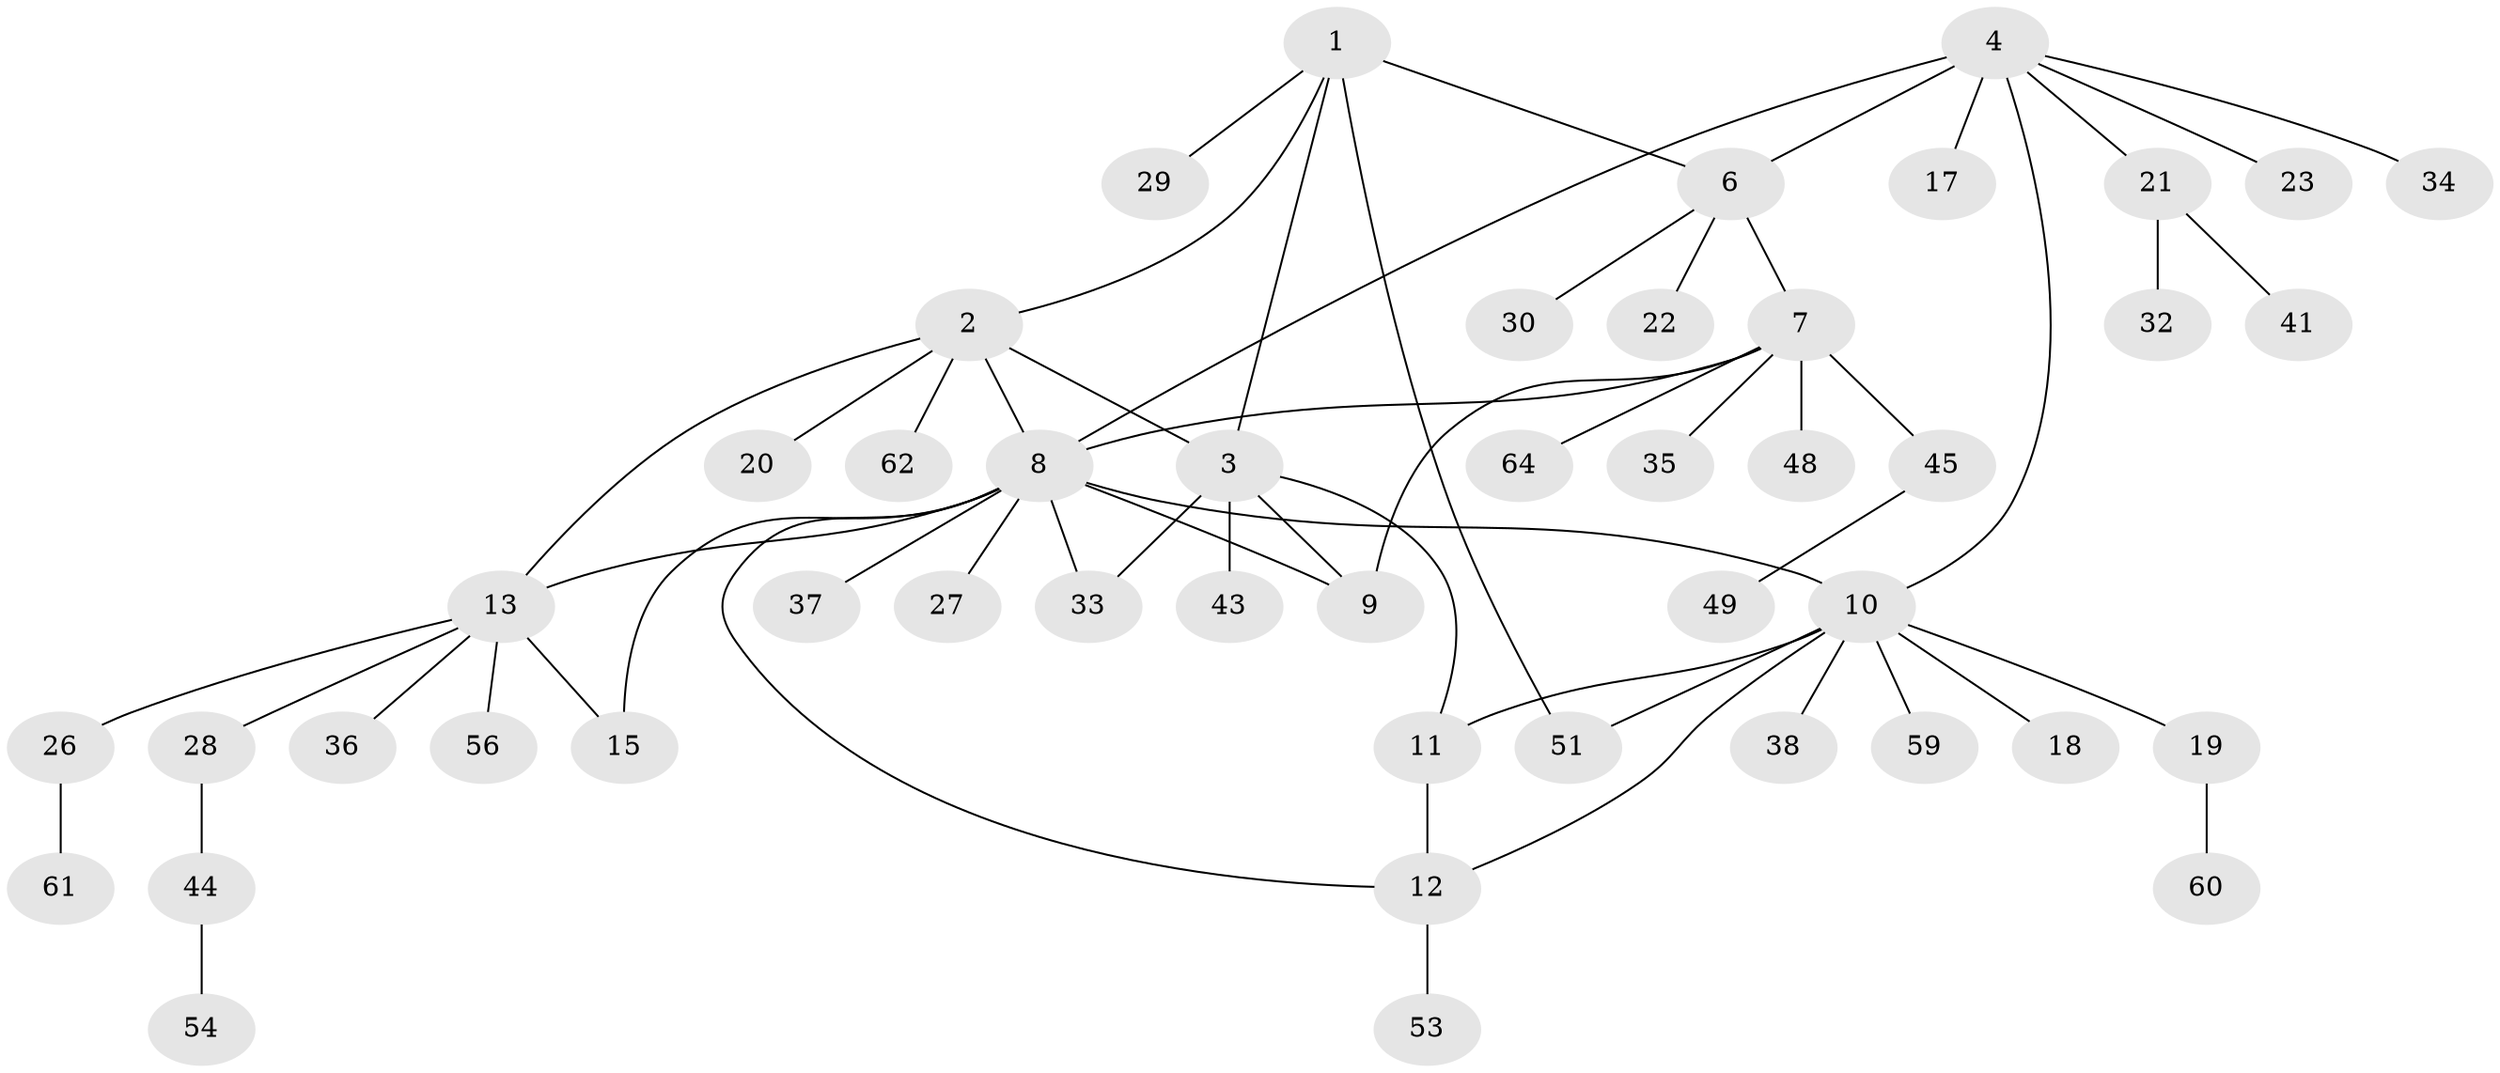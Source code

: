 // original degree distribution, {6: 0.030303030303030304, 7: 0.045454545454545456, 5: 0.06060606060606061, 8: 0.015151515151515152, 4: 0.030303030303030304, 10: 0.015151515151515152, 3: 0.10606060606060606, 9: 0.015151515151515152, 2: 0.09090909090909091, 1: 0.5909090909090909}
// Generated by graph-tools (version 1.1) at 2025/42/03/06/25 10:42:08]
// undirected, 47 vertices, 59 edges
graph export_dot {
graph [start="1"]
  node [color=gray90,style=filled];
  1 [super="+63"];
  2 [super="+65"];
  3 [super="+39"];
  4 [super="+5"];
  6 [super="+50"];
  7 [super="+52"];
  8 [super="+14"];
  9 [super="+16"];
  10 [super="+55"];
  11;
  12 [super="+40"];
  13 [super="+25"];
  15;
  17;
  18;
  19 [super="+46"];
  20;
  21 [super="+24"];
  22;
  23;
  26 [super="+31"];
  27;
  28 [super="+47"];
  29;
  30;
  32;
  33 [super="+42"];
  34;
  35;
  36;
  37;
  38;
  41;
  43;
  44;
  45 [super="+58"];
  48;
  49 [super="+66"];
  51 [super="+57"];
  53;
  54;
  56;
  59;
  60;
  61;
  62;
  64;
  1 -- 2;
  1 -- 3;
  1 -- 6;
  1 -- 29;
  1 -- 51;
  2 -- 3;
  2 -- 20;
  2 -- 62;
  2 -- 8;
  2 -- 13;
  3 -- 9;
  3 -- 11;
  3 -- 33;
  3 -- 43;
  4 -- 6 [weight=2];
  4 -- 10;
  4 -- 21;
  4 -- 8;
  4 -- 17;
  4 -- 34;
  4 -- 23;
  6 -- 7;
  6 -- 22;
  6 -- 30;
  7 -- 8;
  7 -- 9;
  7 -- 35;
  7 -- 45;
  7 -- 48;
  7 -- 64;
  8 -- 9;
  8 -- 12;
  8 -- 33;
  8 -- 37;
  8 -- 10;
  8 -- 13 [weight=2];
  8 -- 15;
  8 -- 27;
  10 -- 11;
  10 -- 12;
  10 -- 18;
  10 -- 19;
  10 -- 38;
  10 -- 59;
  10 -- 51;
  11 -- 12;
  12 -- 53;
  13 -- 15;
  13 -- 26;
  13 -- 28;
  13 -- 36;
  13 -- 56;
  19 -- 60;
  21 -- 32;
  21 -- 41;
  26 -- 61;
  28 -- 44;
  44 -- 54;
  45 -- 49;
}
